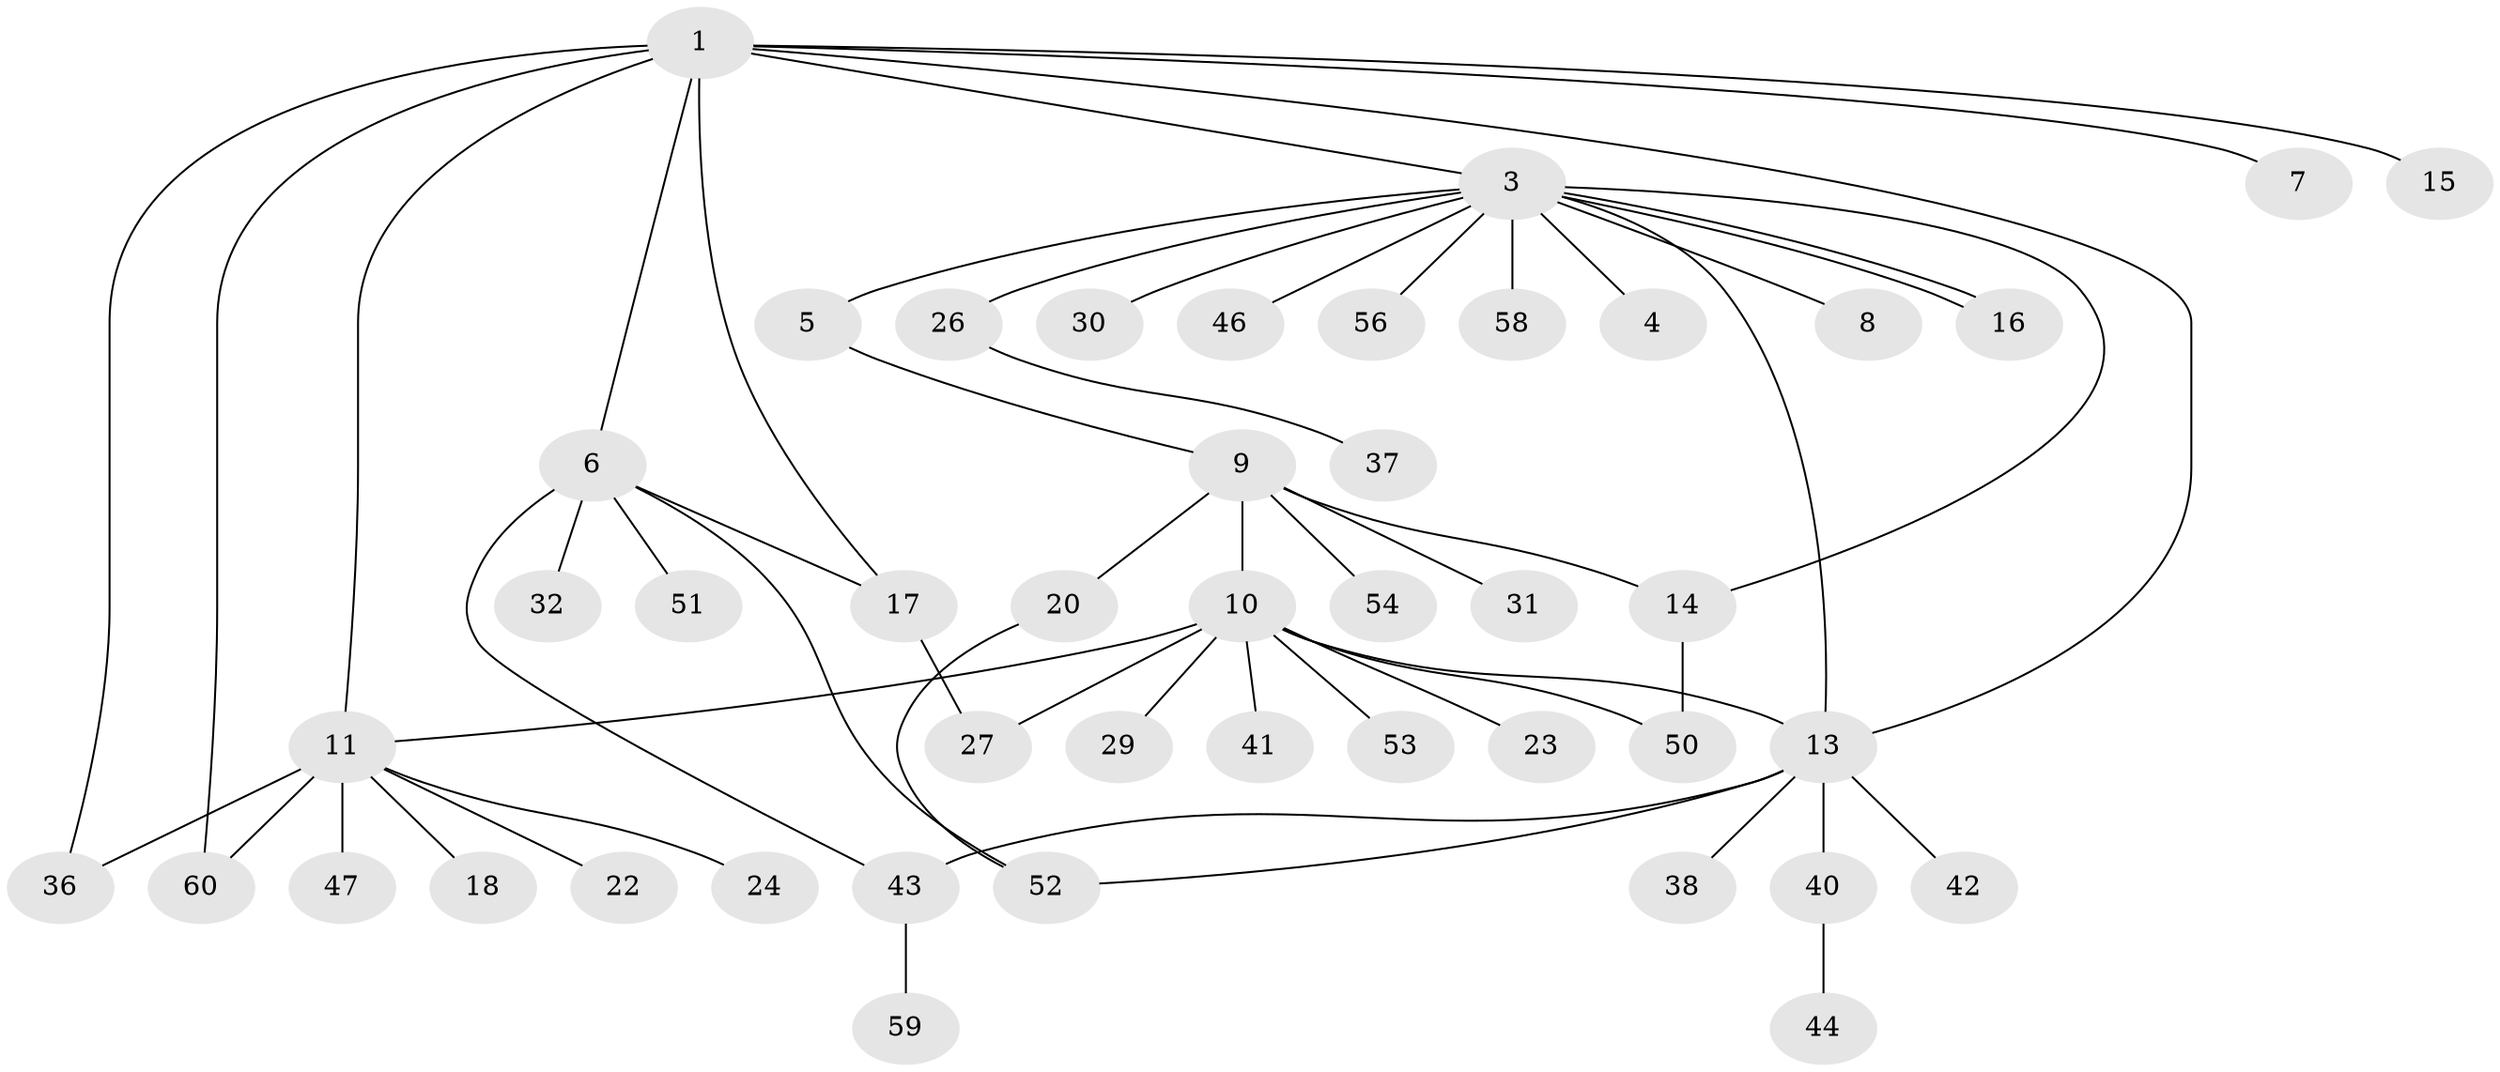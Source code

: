 // original degree distribution, {9: 0.016666666666666666, 2: 0.18333333333333332, 8: 0.06666666666666667, 1: 0.5166666666666667, 3: 0.13333333333333333, 4: 0.05, 7: 0.03333333333333333}
// Generated by graph-tools (version 1.1) at 2025/41/03/06/25 10:41:47]
// undirected, 45 vertices, 57 edges
graph export_dot {
graph [start="1"]
  node [color=gray90,style=filled];
  1 [super="+2"];
  3 [super="+25"];
  4;
  5 [super="+33"];
  6 [super="+21"];
  7;
  8 [super="+34"];
  9 [super="+19"];
  10 [super="+12"];
  11 [super="+28"];
  13 [super="+57"];
  14;
  15 [super="+39"];
  16;
  17;
  18;
  20 [super="+55"];
  22;
  23;
  24 [super="+45"];
  26;
  27 [super="+35"];
  29;
  30;
  31;
  32;
  36;
  37;
  38;
  40 [super="+48"];
  41;
  42;
  43 [super="+49"];
  44;
  46;
  47;
  50;
  51;
  52;
  53;
  54;
  56;
  58;
  59;
  60;
  1 -- 3;
  1 -- 6;
  1 -- 7;
  1 -- 11;
  1 -- 15;
  1 -- 17;
  1 -- 36;
  1 -- 60;
  1 -- 13;
  3 -- 4;
  3 -- 5;
  3 -- 8;
  3 -- 13;
  3 -- 16;
  3 -- 16;
  3 -- 56;
  3 -- 26;
  3 -- 30;
  3 -- 46;
  3 -- 58;
  3 -- 14;
  5 -- 9;
  6 -- 51;
  6 -- 52;
  6 -- 32;
  6 -- 17;
  6 -- 43;
  9 -- 10;
  9 -- 14;
  9 -- 20;
  9 -- 31;
  9 -- 54;
  10 -- 23;
  10 -- 41;
  10 -- 11;
  10 -- 13;
  10 -- 50;
  10 -- 53;
  10 -- 27;
  10 -- 29;
  11 -- 18;
  11 -- 22;
  11 -- 24;
  11 -- 36;
  11 -- 60;
  11 -- 47;
  13 -- 38;
  13 -- 40;
  13 -- 42;
  13 -- 52;
  13 -- 43;
  14 -- 50;
  17 -- 27;
  20 -- 52;
  26 -- 37;
  40 -- 44;
  43 -- 59;
}
